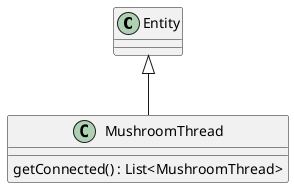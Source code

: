@startuml mushroomThread

Entity <|-- MushroomThread
class MushroomThread{
    getConnected() : List<MushroomThread>
}
@enduml